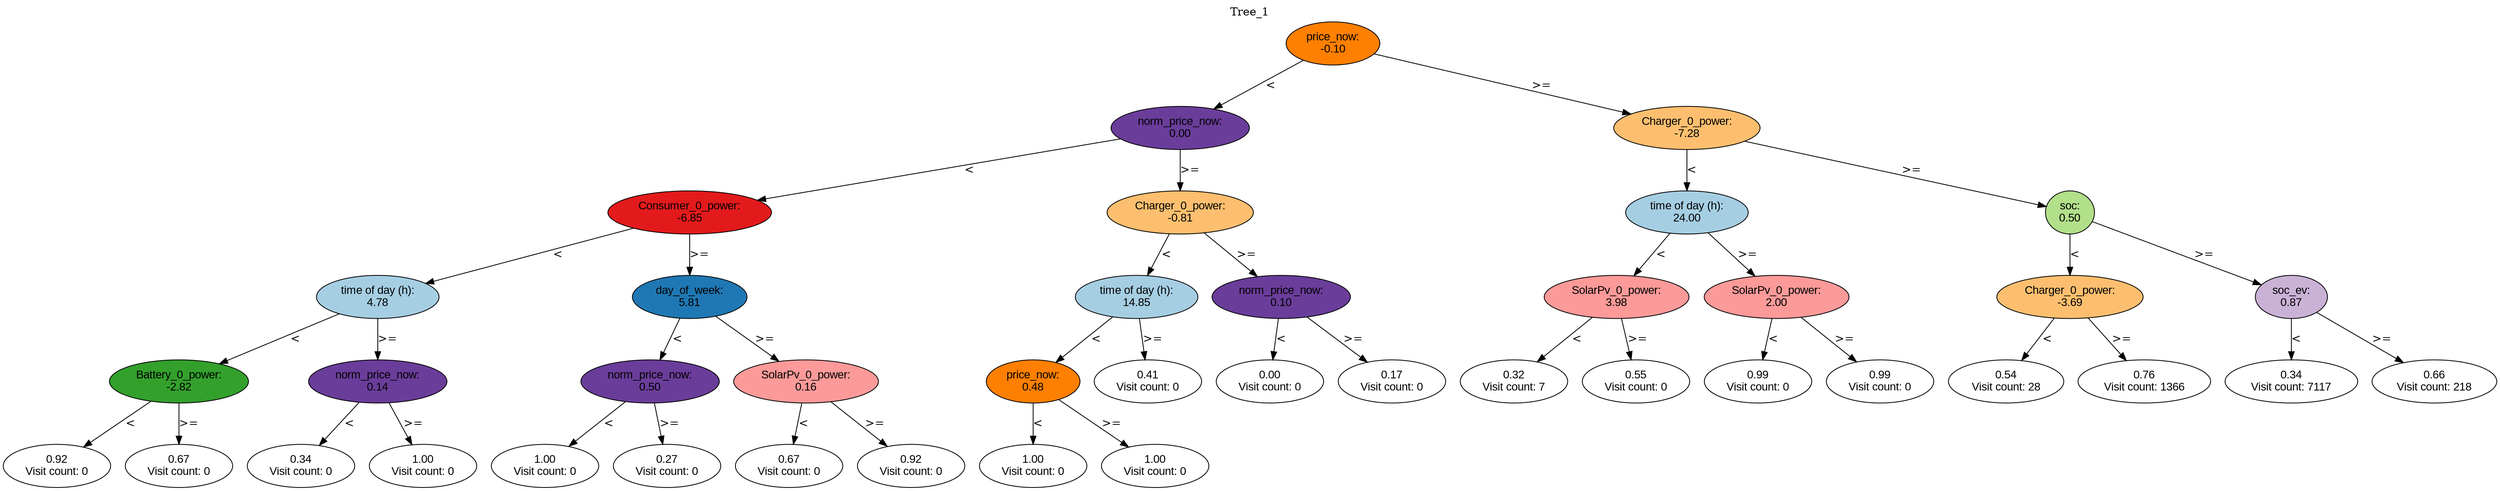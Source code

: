 digraph BST {
    node [fontname="Arial" style=filled colorscheme=paired12];
    0 [ label = "price_now:
-0.10" fillcolor=8];
    1 [ label = "norm_price_now:
0.00" fillcolor=10];
    2 [ label = "Consumer_0_power:
-6.85" fillcolor=6];
    3 [ label = "time of day (h):
4.78" fillcolor=1];
    4 [ label = "Battery_0_power:
-2.82" fillcolor=4];
    5 [ label = "0.92
Visit count: 0" fillcolor=white];
    6 [ label = "0.67
Visit count: 0" fillcolor=white];
    7 [ label = "norm_price_now:
0.14" fillcolor=10];
    8 [ label = "0.34
Visit count: 0" fillcolor=white];
    9 [ label = "1.00
Visit count: 0" fillcolor=white];
    10 [ label = "day_of_week:
5.81" fillcolor=2];
    11 [ label = "norm_price_now:
0.50" fillcolor=10];
    12 [ label = "1.00
Visit count: 0" fillcolor=white];
    13 [ label = "0.27
Visit count: 0" fillcolor=white];
    14 [ label = "SolarPv_0_power:
0.16" fillcolor=5];
    15 [ label = "0.67
Visit count: 0" fillcolor=white];
    16 [ label = "0.92
Visit count: 0" fillcolor=white];
    17 [ label = "Charger_0_power:
-0.81" fillcolor=7];
    18 [ label = "time of day (h):
14.85" fillcolor=1];
    19 [ label = "price_now:
0.48" fillcolor=8];
    20 [ label = "1.00
Visit count: 0" fillcolor=white];
    21 [ label = "1.00
Visit count: 0" fillcolor=white];
    22 [ label = "0.41
Visit count: 0" fillcolor=white];
    23 [ label = "norm_price_now:
0.10" fillcolor=10];
    24 [ label = "0.00
Visit count: 0" fillcolor=white];
    25 [ label = "0.17
Visit count: 0" fillcolor=white];
    26 [ label = "Charger_0_power:
-7.28" fillcolor=7];
    27 [ label = "time of day (h):
24.00" fillcolor=1];
    28 [ label = "SolarPv_0_power:
3.98" fillcolor=5];
    29 [ label = "0.32
Visit count: 7" fillcolor=white];
    30 [ label = "0.55
Visit count: 0" fillcolor=white];
    31 [ label = "SolarPv_0_power:
2.00" fillcolor=5];
    32 [ label = "0.99
Visit count: 0" fillcolor=white];
    33 [ label = "0.99
Visit count: 0" fillcolor=white];
    34 [ label = "soc:
0.50" fillcolor=3];
    35 [ label = "Charger_0_power:
-3.69" fillcolor=7];
    36 [ label = "0.54
Visit count: 28" fillcolor=white];
    37 [ label = "0.76
Visit count: 1366" fillcolor=white];
    38 [ label = "soc_ev:
0.87" fillcolor=9];
    39 [ label = "0.34
Visit count: 7117" fillcolor=white];
    40 [ label = "0.66
Visit count: 218" fillcolor=white];

    0  -> 1[ label = "<"];
    0  -> 26[ label = ">="];
    1  -> 2[ label = "<"];
    1  -> 17[ label = ">="];
    2  -> 3[ label = "<"];
    2  -> 10[ label = ">="];
    3  -> 4[ label = "<"];
    3  -> 7[ label = ">="];
    4  -> 5[ label = "<"];
    4  -> 6[ label = ">="];
    7  -> 8[ label = "<"];
    7  -> 9[ label = ">="];
    10  -> 11[ label = "<"];
    10  -> 14[ label = ">="];
    11  -> 12[ label = "<"];
    11  -> 13[ label = ">="];
    14  -> 15[ label = "<"];
    14  -> 16[ label = ">="];
    17  -> 18[ label = "<"];
    17  -> 23[ label = ">="];
    18  -> 19[ label = "<"];
    18  -> 22[ label = ">="];
    19  -> 20[ label = "<"];
    19  -> 21[ label = ">="];
    23  -> 24[ label = "<"];
    23  -> 25[ label = ">="];
    26  -> 27[ label = "<"];
    26  -> 34[ label = ">="];
    27  -> 28[ label = "<"];
    27  -> 31[ label = ">="];
    28  -> 29[ label = "<"];
    28  -> 30[ label = ">="];
    31  -> 32[ label = "<"];
    31  -> 33[ label = ">="];
    34  -> 35[ label = "<"];
    34  -> 38[ label = ">="];
    35  -> 36[ label = "<"];
    35  -> 37[ label = ">="];
    38  -> 39[ label = "<"];
    38  -> 40[ label = ">="];

    labelloc="t";
    label="Tree_1";
}